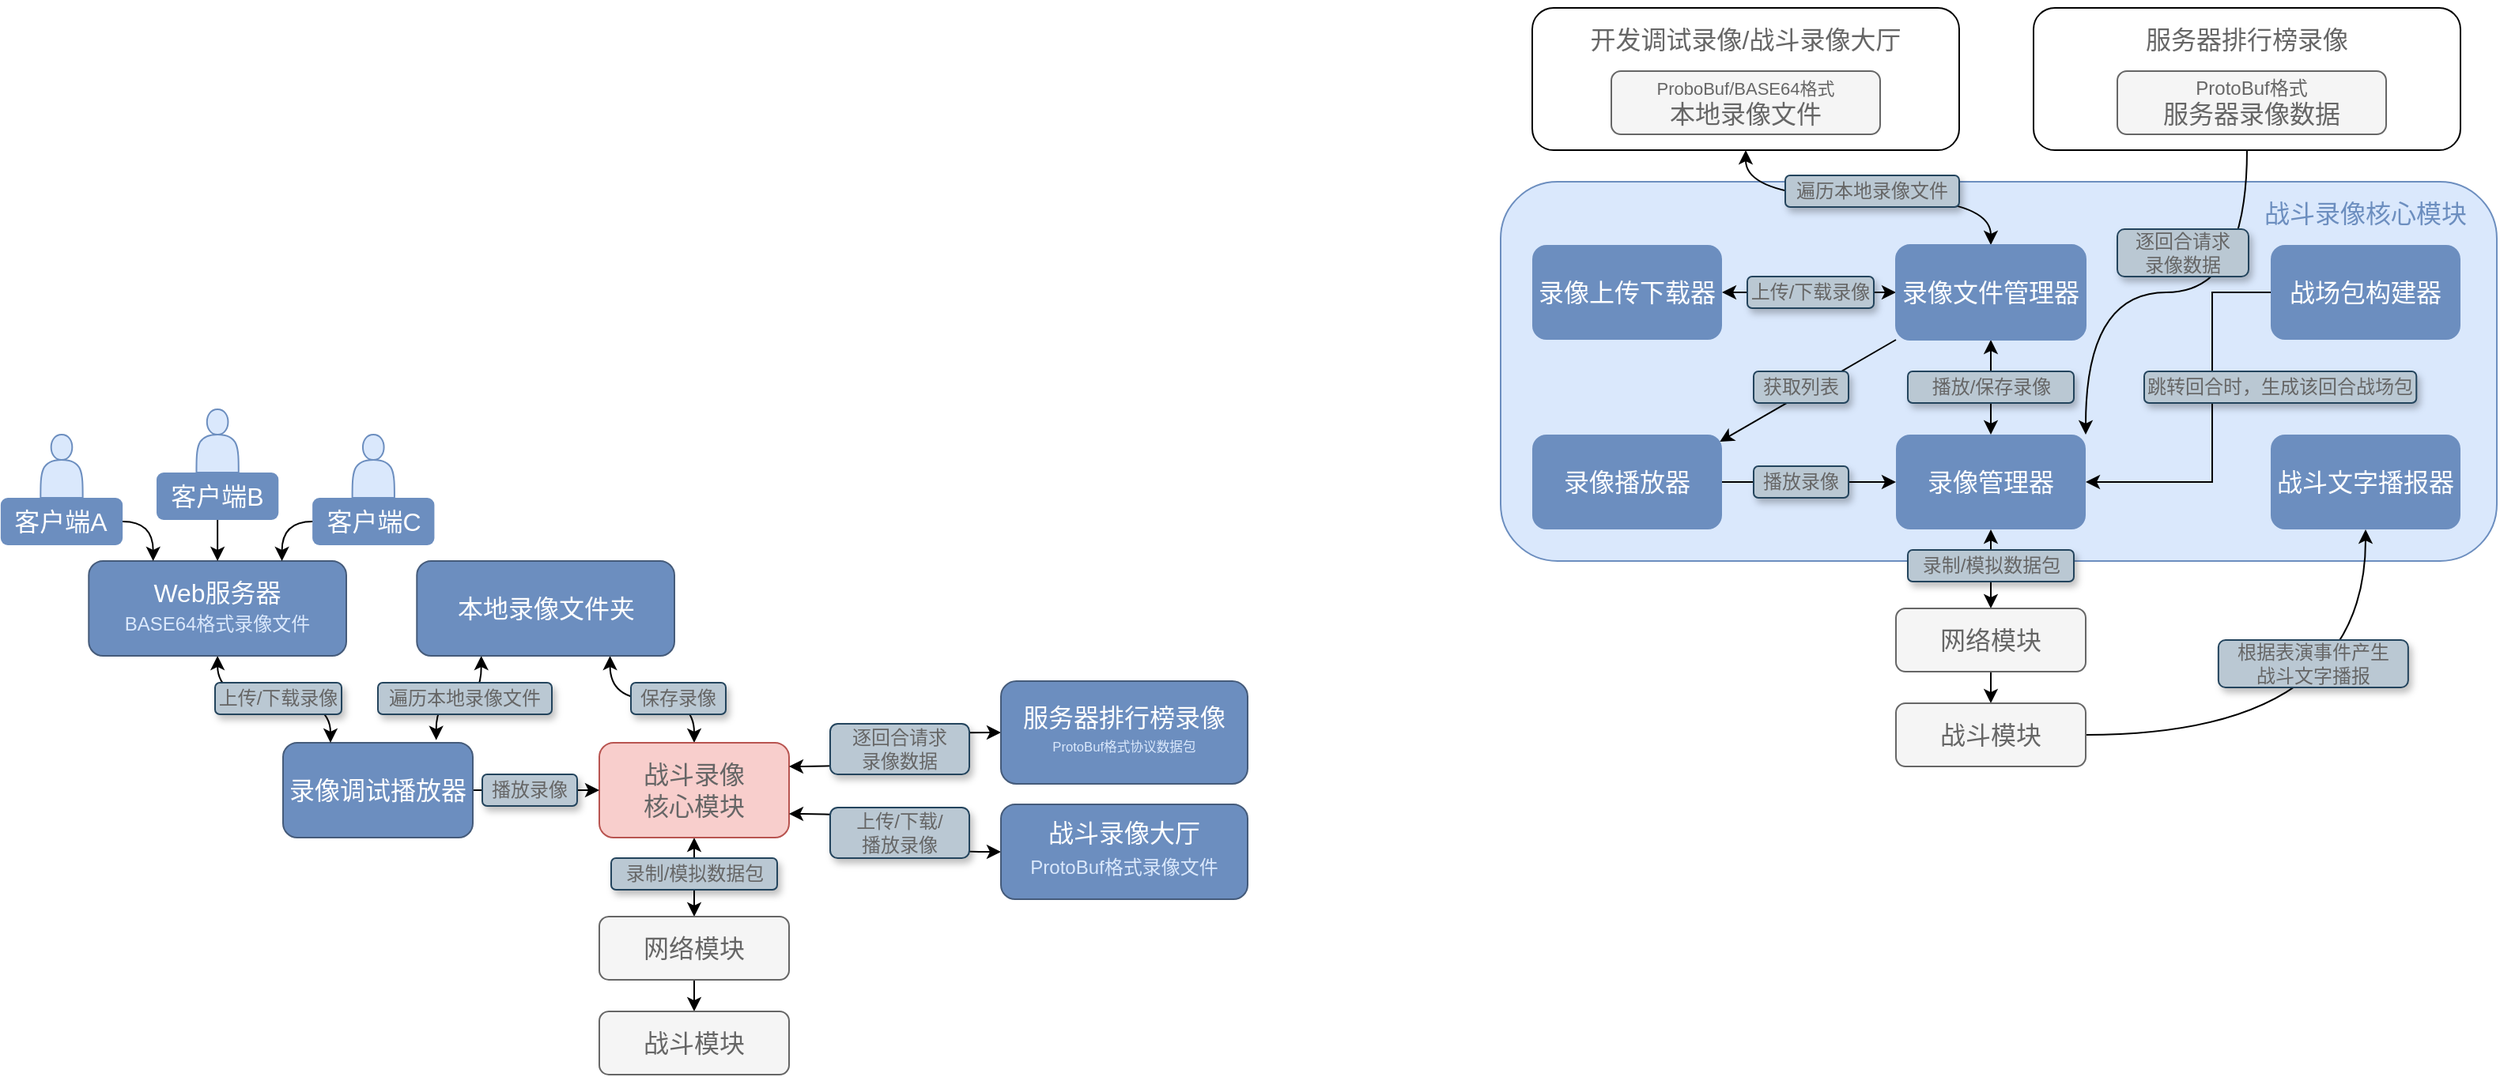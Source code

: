 <mxfile version="12.5.8" type="github">
  <diagram id="rBwII-8od3Iu58Jp_hPn" name="第 1 页">
    <mxGraphModel dx="2635" dy="513" grid="1" gridSize="10" guides="1" tooltips="1" connect="1" arrows="1" fold="1" page="1" pageScale="1" pageWidth="827" pageHeight="1169" math="0" shadow="0">
      <root>
        <mxCell id="0"/>
        <mxCell id="1" parent="0"/>
        <mxCell id="18EafaTd0Z_206U8gu5t-16" value="" style="rounded=1;whiteSpace=wrap;html=1;fillColor=#dae8fc;strokeColor=#6c8ebf;" parent="1" vertex="1">
          <mxGeometry x="-80" y="190" width="630" height="240" as="geometry"/>
        </mxCell>
        <mxCell id="18EafaTd0Z_206U8gu5t-50" style="edgeStyle=orthogonalEdgeStyle;rounded=0;orthogonalLoop=1;jettySize=auto;html=1;exitX=0.5;exitY=1;exitDx=0;exitDy=0;entryX=0.5;entryY=0;entryDx=0;entryDy=0;startArrow=classic;startFill=1;curved=1;" parent="1" source="18EafaTd0Z_206U8gu5t-31" target="18EafaTd0Z_206U8gu5t-3" edge="1">
          <mxGeometry relative="1" as="geometry"/>
        </mxCell>
        <mxCell id="18EafaTd0Z_206U8gu5t-31" value="" style="rounded=1;whiteSpace=wrap;html=1;fillColor=none;" parent="1" vertex="1">
          <mxGeometry x="-60" y="80" width="270" height="90" as="geometry"/>
        </mxCell>
        <mxCell id="18EafaTd0Z_206U8gu5t-51" style="edgeStyle=orthogonalEdgeStyle;curved=1;rounded=0;orthogonalLoop=1;jettySize=auto;html=1;exitX=0.5;exitY=1;exitDx=0;exitDy=0;entryX=1;entryY=0;entryDx=0;entryDy=0;startArrow=none;startFill=0;" parent="1" source="18EafaTd0Z_206U8gu5t-21" target="18EafaTd0Z_206U8gu5t-1" edge="1">
          <mxGeometry relative="1" as="geometry"/>
        </mxCell>
        <mxCell id="18EafaTd0Z_206U8gu5t-21" value="" style="rounded=1;whiteSpace=wrap;html=1;fillColor=none;" parent="1" vertex="1">
          <mxGeometry x="257" y="80" width="270" height="90" as="geometry"/>
        </mxCell>
        <mxCell id="18EafaTd0Z_206U8gu5t-18" style="edgeStyle=orthogonalEdgeStyle;rounded=0;orthogonalLoop=1;jettySize=auto;html=1;startArrow=classic;startFill=1;" parent="1" source="18EafaTd0Z_206U8gu5t-1" target="18EafaTd0Z_206U8gu5t-12" edge="1">
          <mxGeometry relative="1" as="geometry"/>
        </mxCell>
        <mxCell id="18EafaTd0Z_206U8gu5t-27" style="edgeStyle=orthogonalEdgeStyle;rounded=0;orthogonalLoop=1;jettySize=auto;html=1;exitX=0.5;exitY=0;exitDx=0;exitDy=0;entryX=0.5;entryY=1;entryDx=0;entryDy=0;startArrow=classic;startFill=1;" parent="1" source="18EafaTd0Z_206U8gu5t-1" target="18EafaTd0Z_206U8gu5t-3" edge="1">
          <mxGeometry relative="1" as="geometry"/>
        </mxCell>
        <mxCell id="18EafaTd0Z_206U8gu5t-1" value="&lt;font color=&quot;#ffffff&quot;&gt;&lt;span style=&quot;font-size: 16px&quot;&gt;录像管理器&lt;/span&gt;&lt;/font&gt;" style="rounded=1;whiteSpace=wrap;html=1;fillColor=#6C8EBF;strokeColor=none;" parent="1" vertex="1">
          <mxGeometry x="170" y="350" width="120" height="60" as="geometry"/>
        </mxCell>
        <mxCell id="18EafaTd0Z_206U8gu5t-39" style="rounded=0;orthogonalLoop=1;jettySize=auto;html=1;exitX=0;exitY=1;exitDx=0;exitDy=0;entryX=0.988;entryY=0.076;entryDx=0;entryDy=0;entryPerimeter=0;" parent="1" source="18EafaTd0Z_206U8gu5t-3" target="18EafaTd0Z_206U8gu5t-4" edge="1">
          <mxGeometry relative="1" as="geometry"/>
        </mxCell>
        <mxCell id="18EafaTd0Z_206U8gu5t-40" style="edgeStyle=none;rounded=0;orthogonalLoop=1;jettySize=auto;html=1;exitX=0;exitY=0.5;exitDx=0;exitDy=0;entryX=1;entryY=0.5;entryDx=0;entryDy=0;startArrow=classic;startFill=1;" parent="1" source="18EafaTd0Z_206U8gu5t-3" target="18EafaTd0Z_206U8gu5t-15" edge="1">
          <mxGeometry relative="1" as="geometry"/>
        </mxCell>
        <mxCell id="18EafaTd0Z_206U8gu5t-3" value="&lt;font style=&quot;font-size: 16px&quot; color=&quot;#ffffff&quot;&gt;录像文件管理器&lt;/font&gt;" style="rounded=1;whiteSpace=wrap;html=1;fillColor=#6C8EBF;strokeColor=#6c8ebf;" parent="1" vertex="1">
          <mxGeometry x="170" y="230" width="120" height="60" as="geometry"/>
        </mxCell>
        <mxCell id="18EafaTd0Z_206U8gu5t-26" style="edgeStyle=orthogonalEdgeStyle;rounded=0;orthogonalLoop=1;jettySize=auto;html=1;exitX=1;exitY=0.5;exitDx=0;exitDy=0;" parent="1" source="18EafaTd0Z_206U8gu5t-4" target="18EafaTd0Z_206U8gu5t-1" edge="1">
          <mxGeometry relative="1" as="geometry"/>
        </mxCell>
        <mxCell id="18EafaTd0Z_206U8gu5t-4" value="&lt;span style=&quot;font-size: 16px&quot;&gt;&lt;font color=&quot;#ffffff&quot;&gt;录像播放器&lt;/font&gt;&lt;/span&gt;" style="rounded=1;whiteSpace=wrap;html=1;fillColor=#6C8EBF;strokeColor=none;" parent="1" vertex="1">
          <mxGeometry x="-60" y="350" width="120" height="60" as="geometry"/>
        </mxCell>
        <mxCell id="18EafaTd0Z_206U8gu5t-34" style="edgeStyle=orthogonalEdgeStyle;rounded=0;orthogonalLoop=1;jettySize=auto;html=1;exitX=0;exitY=0.5;exitDx=0;exitDy=0;entryX=1;entryY=0.5;entryDx=0;entryDy=0;" parent="1" source="18EafaTd0Z_206U8gu5t-5" target="18EafaTd0Z_206U8gu5t-1" edge="1">
          <mxGeometry relative="1" as="geometry">
            <Array as="points">
              <mxPoint x="370" y="260"/>
              <mxPoint x="370" y="380"/>
            </Array>
          </mxGeometry>
        </mxCell>
        <mxCell id="18EafaTd0Z_206U8gu5t-5" value="&lt;font color=&quot;#ffffff&quot;&gt;&lt;span style=&quot;font-size: 16px&quot;&gt;战场包构建器&lt;/span&gt;&lt;/font&gt;" style="rounded=1;whiteSpace=wrap;html=1;fillColor=#6C8EBF;strokeColor=none;" parent="1" vertex="1">
          <mxGeometry x="407" y="230" width="120" height="60" as="geometry"/>
        </mxCell>
        <mxCell id="18EafaTd0Z_206U8gu5t-6" value="&lt;font color=&quot;#666666&quot;&gt;&lt;span style=&quot;font-size: 11px&quot;&gt;ProboBuf/BASE64格式&lt;br&gt;&lt;/span&gt;&lt;font style=&quot;font-size: 16px&quot;&gt;本地&lt;/font&gt;&lt;span style=&quot;font-size: 16px&quot;&gt;录像文件&lt;/span&gt;&lt;/font&gt;" style="rounded=1;whiteSpace=wrap;html=1;fillColor=#f5f5f5;strokeColor=#666666;fontColor=#333333;" parent="1" vertex="1">
          <mxGeometry x="-10" y="120" width="170" height="40" as="geometry"/>
        </mxCell>
        <mxCell id="18EafaTd0Z_206U8gu5t-7" value="&lt;font color=&quot;#ffffff&quot;&gt;&lt;span style=&quot;font-size: 16px&quot;&gt;战斗文字播报器&lt;/span&gt;&lt;/font&gt;" style="rounded=1;whiteSpace=wrap;html=1;fillColor=#6C8EBF;strokeColor=none;" parent="1" vertex="1">
          <mxGeometry x="407" y="350" width="120" height="60" as="geometry"/>
        </mxCell>
        <mxCell id="18EafaTd0Z_206U8gu5t-11" value="&lt;font color=&quot;#666666&quot;&gt;&lt;font style=&quot;font-size: 12px&quot;&gt;ProtoBuf格式&lt;/font&gt;&lt;br&gt;&lt;span style=&quot;font-size: 16px&quot;&gt;服务器&lt;/span&gt;&lt;font style=&quot;font-size: 16px&quot;&gt;录像数据&lt;/font&gt;&lt;/font&gt;" style="rounded=1;whiteSpace=wrap;html=1;fillColor=#f5f5f5;strokeColor=#666666;fontColor=#333333;" parent="1" vertex="1">
          <mxGeometry x="310" y="120" width="170" height="40" as="geometry"/>
        </mxCell>
        <mxCell id="18EafaTd0Z_206U8gu5t-19" style="edgeStyle=orthogonalEdgeStyle;rounded=0;orthogonalLoop=1;jettySize=auto;html=1;exitX=0.5;exitY=1;exitDx=0;exitDy=0;entryX=0.5;entryY=0;entryDx=0;entryDy=0;" parent="1" source="18EafaTd0Z_206U8gu5t-12" target="18EafaTd0Z_206U8gu5t-13" edge="1">
          <mxGeometry relative="1" as="geometry"/>
        </mxCell>
        <mxCell id="18EafaTd0Z_206U8gu5t-12" value="&lt;font color=&quot;#666666&quot;&gt;&lt;span style=&quot;font-size: 16px&quot;&gt;网络模块&lt;/span&gt;&lt;/font&gt;" style="rounded=1;whiteSpace=wrap;html=1;fillColor=#f5f5f5;strokeColor=#666666;fontColor=#333333;" parent="1" vertex="1">
          <mxGeometry x="170" y="460" width="120" height="40" as="geometry"/>
        </mxCell>
        <mxCell id="18EafaTd0Z_206U8gu5t-20" style="rounded=0;orthogonalLoop=1;jettySize=auto;html=1;exitX=1;exitY=0.5;exitDx=0;exitDy=0;entryX=0.5;entryY=1;entryDx=0;entryDy=0;edgeStyle=orthogonalEdgeStyle;curved=1;" parent="1" source="18EafaTd0Z_206U8gu5t-13" target="18EafaTd0Z_206U8gu5t-7" edge="1">
          <mxGeometry relative="1" as="geometry"/>
        </mxCell>
        <mxCell id="18EafaTd0Z_206U8gu5t-13" value="&lt;font color=&quot;#666666&quot;&gt;&lt;span style=&quot;font-size: 16px&quot;&gt;战斗模块&lt;/span&gt;&lt;/font&gt;" style="rounded=1;whiteSpace=wrap;html=1;fillColor=#f5f5f5;strokeColor=#666666;fontColor=#333333;" parent="1" vertex="1">
          <mxGeometry x="170" y="520" width="120" height="40" as="geometry"/>
        </mxCell>
        <mxCell id="18EafaTd0Z_206U8gu5t-15" value="&lt;font color=&quot;#ffffff&quot;&gt;&lt;span style=&quot;font-size: 16px&quot;&gt;录像上传下载器&lt;/span&gt;&lt;/font&gt;" style="rounded=1;whiteSpace=wrap;html=1;fillColor=#6C8EBF;strokeColor=none;" parent="1" vertex="1">
          <mxGeometry x="-60" y="230" width="120" height="60" as="geometry"/>
        </mxCell>
        <mxCell id="18EafaTd0Z_206U8gu5t-23" value="&lt;font style=&quot;font-size: 16px&quot; color=&quot;#666666&quot;&gt;开发调试录像/战斗录像大厅&lt;/font&gt;" style="text;html=1;strokeColor=none;fillColor=none;align=center;verticalAlign=middle;whiteSpace=wrap;rounded=0;" parent="1" vertex="1">
          <mxGeometry x="-35" y="80" width="220" height="40" as="geometry"/>
        </mxCell>
        <mxCell id="18EafaTd0Z_206U8gu5t-32" value="&lt;span style=&quot;font-size: 16px&quot;&gt;&lt;font color=&quot;#666666&quot;&gt;服务器排行榜录像&lt;/font&gt;&lt;/span&gt;" style="text;html=1;strokeColor=none;fillColor=none;align=center;verticalAlign=middle;whiteSpace=wrap;rounded=0;" parent="1" vertex="1">
          <mxGeometry x="327" y="75" width="130" height="50" as="geometry"/>
        </mxCell>
        <mxCell id="18EafaTd0Z_206U8gu5t-35" value="&lt;font color=&quot;#666666&quot;&gt;根据表演事件产生&lt;br&gt;战斗文字播报&lt;/font&gt;" style="text;html=1;align=center;verticalAlign=middle;whiteSpace=wrap;rounded=1;shadow=1;comic=0;glass=0;fillColor=#bac8d3;strokeColor=#23445d;" parent="1" vertex="1">
          <mxGeometry x="373.93" y="480" width="120" height="30" as="geometry"/>
        </mxCell>
        <mxCell id="18EafaTd0Z_206U8gu5t-37" value="&lt;font color=&quot;#666666&quot;&gt;跳转回合时，生成该回合战场包&lt;/font&gt;" style="text;html=1;align=center;verticalAlign=middle;whiteSpace=wrap;rounded=1;shadow=1;comic=0;glass=0;fillColor=#bac8d3;strokeColor=#23445d;" parent="1" vertex="1">
          <mxGeometry x="327" y="310" width="172.14" height="20" as="geometry"/>
        </mxCell>
        <mxCell id="18EafaTd0Z_206U8gu5t-38" value="&lt;font color=&quot;#6c8ebf&quot; style=&quot;font-size: 16px&quot;&gt;战斗录像核心模块&lt;/font&gt;" style="text;html=1;strokeColor=none;fillColor=none;align=center;verticalAlign=middle;whiteSpace=wrap;rounded=0;shadow=1;glass=0;comic=0;" parent="1" vertex="1">
          <mxGeometry x="402" y="200" width="130" height="20" as="geometry"/>
        </mxCell>
        <mxCell id="18EafaTd0Z_206U8gu5t-42" value="&lt;font color=&quot;#666666&quot;&gt;录制/模拟数据包&lt;/font&gt;" style="text;html=1;align=center;verticalAlign=middle;whiteSpace=wrap;rounded=1;shadow=1;comic=0;glass=0;fillColor=#bac8d3;strokeColor=#23445d;" parent="1" vertex="1">
          <mxGeometry x="177.5" y="423" width="105" height="20" as="geometry"/>
        </mxCell>
        <mxCell id="18EafaTd0Z_206U8gu5t-44" value="&lt;font color=&quot;#666666&quot;&gt;播放录像&lt;/font&gt;" style="text;html=1;align=center;verticalAlign=middle;whiteSpace=wrap;rounded=1;shadow=1;comic=0;glass=0;fillColor=#bac8d3;strokeColor=#23445d;" parent="1" vertex="1">
          <mxGeometry x="80" y="370" width="60" height="20" as="geometry"/>
        </mxCell>
        <mxCell id="18EafaTd0Z_206U8gu5t-45" value="&lt;font color=&quot;#666666&quot;&gt;获取列表&lt;/font&gt;" style="text;html=1;align=center;verticalAlign=middle;whiteSpace=wrap;rounded=1;shadow=1;comic=0;glass=0;fillColor=#bac8d3;strokeColor=#23445d;" parent="1" vertex="1">
          <mxGeometry x="80" y="310" width="60" height="20" as="geometry"/>
        </mxCell>
        <mxCell id="18EafaTd0Z_206U8gu5t-46" value="&lt;font color=&quot;#666666&quot;&gt;播放/保存录像&lt;/font&gt;" style="text;html=1;align=center;verticalAlign=middle;whiteSpace=wrap;rounded=1;shadow=1;comic=0;glass=0;fillColor=#bac8d3;strokeColor=#23445d;" parent="1" vertex="1">
          <mxGeometry x="177.5" y="310" width="105" height="20" as="geometry"/>
        </mxCell>
        <mxCell id="18EafaTd0Z_206U8gu5t-48" value="&lt;font color=&quot;#666666&quot;&gt;遍历本地录像文件&lt;/font&gt;" style="text;html=1;align=center;verticalAlign=middle;whiteSpace=wrap;rounded=1;shadow=1;comic=0;glass=0;fillColor=#bac8d3;strokeColor=#23445d;" parent="1" vertex="1">
          <mxGeometry x="100" y="186" width="110" height="20" as="geometry"/>
        </mxCell>
        <mxCell id="18EafaTd0Z_206U8gu5t-49" value="&lt;font color=&quot;#666666&quot;&gt;上传/下载录像&lt;/font&gt;" style="text;html=1;align=center;verticalAlign=middle;whiteSpace=wrap;rounded=1;shadow=1;comic=0;glass=0;fillColor=#bac8d3;strokeColor=#23445d;" parent="1" vertex="1">
          <mxGeometry x="76" y="250" width="80" height="20" as="geometry"/>
        </mxCell>
        <mxCell id="18EafaTd0Z_206U8gu5t-52" value="&lt;font color=&quot;#666666&quot;&gt;逐回合请求&lt;br&gt;录像数据&lt;/font&gt;" style="text;html=1;align=center;verticalAlign=middle;whiteSpace=wrap;rounded=1;shadow=1;comic=0;glass=0;fillColor=#bac8d3;strokeColor=#23445d;" parent="1" vertex="1">
          <mxGeometry x="310" y="220" width="83" height="30" as="geometry"/>
        </mxCell>
        <mxCell id="1h4kW-eVLY-6i_dEA7Pz-6" style="edgeStyle=orthogonalEdgeStyle;rounded=0;orthogonalLoop=1;jettySize=auto;html=1;startArrow=classic;startFill=1;" edge="1" parent="1" source="1h4kW-eVLY-6i_dEA7Pz-8" target="1h4kW-eVLY-6i_dEA7Pz-20">
          <mxGeometry relative="1" as="geometry"/>
        </mxCell>
        <mxCell id="1h4kW-eVLY-6i_dEA7Pz-75" style="edgeStyle=orthogonalEdgeStyle;curved=1;rounded=0;orthogonalLoop=1;jettySize=auto;html=1;exitX=0.5;exitY=0;exitDx=0;exitDy=0;entryX=0.75;entryY=1;entryDx=0;entryDy=0;startArrow=classic;startFill=1;" edge="1" parent="1" source="1h4kW-eVLY-6i_dEA7Pz-8" target="1h4kW-eVLY-6i_dEA7Pz-66">
          <mxGeometry relative="1" as="geometry"/>
        </mxCell>
        <mxCell id="1h4kW-eVLY-6i_dEA7Pz-8" value="&lt;span style=&quot;font-size: 16px&quot;&gt;&lt;font color=&quot;#666666&quot;&gt;战斗录像&lt;br&gt;核心模块&lt;/font&gt;&lt;/span&gt;" style="rounded=1;whiteSpace=wrap;html=1;fillColor=#f8cecc;strokeColor=#b85450;" vertex="1" parent="1">
          <mxGeometry x="-650" y="545" width="120" height="60" as="geometry"/>
        </mxCell>
        <mxCell id="1h4kW-eVLY-6i_dEA7Pz-12" style="edgeStyle=orthogonalEdgeStyle;rounded=0;orthogonalLoop=1;jettySize=auto;html=1;exitX=1;exitY=0.5;exitDx=0;exitDy=0;entryX=0;entryY=0.5;entryDx=0;entryDy=0;" edge="1" parent="1" source="1h4kW-eVLY-6i_dEA7Pz-13" target="1h4kW-eVLY-6i_dEA7Pz-8">
          <mxGeometry relative="1" as="geometry">
            <mxPoint x="-610" y="575" as="targetPoint"/>
          </mxGeometry>
        </mxCell>
        <mxCell id="1h4kW-eVLY-6i_dEA7Pz-13" value="&lt;span style=&quot;font-size: 16px&quot;&gt;&lt;font color=&quot;#ffffff&quot;&gt;录像调试播放器&lt;/font&gt;&lt;/span&gt;" style="rounded=1;whiteSpace=wrap;html=1;fillColor=#6C8EBF;strokeColor=#455B7A;" vertex="1" parent="1">
          <mxGeometry x="-850" y="545" width="120" height="60" as="geometry"/>
        </mxCell>
        <mxCell id="1h4kW-eVLY-6i_dEA7Pz-19" style="edgeStyle=orthogonalEdgeStyle;rounded=0;orthogonalLoop=1;jettySize=auto;html=1;exitX=0.5;exitY=1;exitDx=0;exitDy=0;entryX=0.5;entryY=0;entryDx=0;entryDy=0;" edge="1" parent="1" source="1h4kW-eVLY-6i_dEA7Pz-20" target="1h4kW-eVLY-6i_dEA7Pz-22">
          <mxGeometry relative="1" as="geometry"/>
        </mxCell>
        <mxCell id="1h4kW-eVLY-6i_dEA7Pz-20" value="&lt;font color=&quot;#666666&quot;&gt;&lt;span style=&quot;font-size: 16px&quot;&gt;网络模块&lt;/span&gt;&lt;/font&gt;" style="rounded=1;whiteSpace=wrap;html=1;fillColor=#f5f5f5;strokeColor=#666666;fontColor=#333333;" vertex="1" parent="1">
          <mxGeometry x="-650" y="655" width="120" height="40" as="geometry"/>
        </mxCell>
        <mxCell id="1h4kW-eVLY-6i_dEA7Pz-22" value="&lt;font color=&quot;#666666&quot;&gt;&lt;span style=&quot;font-size: 16px&quot;&gt;战斗模块&lt;/span&gt;&lt;/font&gt;" style="rounded=1;whiteSpace=wrap;html=1;fillColor=#f5f5f5;strokeColor=#666666;fontColor=#333333;" vertex="1" parent="1">
          <mxGeometry x="-650" y="715" width="120" height="40" as="geometry"/>
        </mxCell>
        <mxCell id="1h4kW-eVLY-6i_dEA7Pz-29" value="&lt;font color=&quot;#666666&quot;&gt;录制/模拟数据包&lt;/font&gt;" style="text;html=1;align=center;verticalAlign=middle;whiteSpace=wrap;rounded=1;shadow=1;comic=0;glass=0;fillColor=#bac8d3;strokeColor=#23445d;" vertex="1" parent="1">
          <mxGeometry x="-642.5" y="618" width="105" height="20" as="geometry"/>
        </mxCell>
        <mxCell id="1h4kW-eVLY-6i_dEA7Pz-30" value="&lt;font color=&quot;#666666&quot;&gt;播放录像&lt;/font&gt;" style="text;html=1;align=center;verticalAlign=middle;whiteSpace=wrap;rounded=1;shadow=1;comic=0;glass=0;fillColor=#bac8d3;strokeColor=#23445d;" vertex="1" parent="1">
          <mxGeometry x="-724" y="565" width="60" height="20" as="geometry"/>
        </mxCell>
        <mxCell id="1h4kW-eVLY-6i_dEA7Pz-71" style="edgeStyle=orthogonalEdgeStyle;curved=1;rounded=0;orthogonalLoop=1;jettySize=auto;html=1;exitX=0.5;exitY=1;exitDx=0;exitDy=0;entryX=0.25;entryY=0;entryDx=0;entryDy=0;startArrow=classic;startFill=1;" edge="1" parent="1" source="1h4kW-eVLY-6i_dEA7Pz-38" target="1h4kW-eVLY-6i_dEA7Pz-13">
          <mxGeometry relative="1" as="geometry"/>
        </mxCell>
        <mxCell id="1h4kW-eVLY-6i_dEA7Pz-38" value="&lt;span style=&quot;color: rgb(255 , 255 , 255) ; font-size: 16px&quot;&gt;Web服务器&lt;/span&gt;&lt;br&gt;&lt;font style=&quot;font-size: 12px ; line-height: 160%&quot; color=&quot;#dae8fc&quot;&gt;BASE64格式录像文件&lt;/font&gt;" style="rounded=1;whiteSpace=wrap;html=1;fillColor=#6C8EBF;strokeColor=#455B7A;" vertex="1" parent="1">
          <mxGeometry x="-972.86" y="430" width="162.86" height="60" as="geometry"/>
        </mxCell>
        <mxCell id="1h4kW-eVLY-6i_dEA7Pz-44" value="" style="group" vertex="1" connectable="0" parent="1">
          <mxGeometry x="-1028.57" y="330" width="77.14" height="90" as="geometry"/>
        </mxCell>
        <mxCell id="1h4kW-eVLY-6i_dEA7Pz-39" value="&lt;font color=&quot;#ffffff&quot;&gt;&lt;span style=&quot;font-size: 16px&quot;&gt;客户端A&lt;/span&gt;&lt;/font&gt;" style="rounded=1;whiteSpace=wrap;html=1;fillColor=#6C8EBF;strokeColor=none;" vertex="1" parent="1h4kW-eVLY-6i_dEA7Pz-44">
          <mxGeometry y="60" width="77.14" height="30" as="geometry"/>
        </mxCell>
        <mxCell id="1h4kW-eVLY-6i_dEA7Pz-41" value="" style="shape=actor;whiteSpace=wrap;html=1;fillColor=#dae8fc;strokeColor=#6c8ebf;" vertex="1" parent="1h4kW-eVLY-6i_dEA7Pz-44">
          <mxGeometry x="25.23" y="20" width="26.67" height="40" as="geometry"/>
        </mxCell>
        <mxCell id="1h4kW-eVLY-6i_dEA7Pz-45" value="" style="group" vertex="1" connectable="0" parent="1">
          <mxGeometry x="-931.43" y="300" width="77.14" height="90" as="geometry"/>
        </mxCell>
        <mxCell id="1h4kW-eVLY-6i_dEA7Pz-46" value="&lt;font color=&quot;#ffffff&quot;&gt;&lt;span style=&quot;font-size: 16px&quot;&gt;客户端B&lt;/span&gt;&lt;/font&gt;" style="rounded=1;whiteSpace=wrap;html=1;fillColor=#6C8EBF;strokeColor=none;" vertex="1" parent="1h4kW-eVLY-6i_dEA7Pz-45">
          <mxGeometry x="1.43" y="74" width="77.14" height="30" as="geometry"/>
        </mxCell>
        <mxCell id="1h4kW-eVLY-6i_dEA7Pz-47" value="" style="shape=actor;whiteSpace=wrap;html=1;fillColor=#dae8fc;strokeColor=#6c8ebf;" vertex="1" parent="1h4kW-eVLY-6i_dEA7Pz-45">
          <mxGeometry x="26.66" y="34" width="26.67" height="40" as="geometry"/>
        </mxCell>
        <mxCell id="1h4kW-eVLY-6i_dEA7Pz-48" value="" style="group" vertex="1" connectable="0" parent="1">
          <mxGeometry x="-831.43" y="330" width="77.14" height="90" as="geometry"/>
        </mxCell>
        <mxCell id="1h4kW-eVLY-6i_dEA7Pz-49" value="&lt;font color=&quot;#ffffff&quot;&gt;&lt;span style=&quot;font-size: 16px&quot;&gt;客户端C&lt;/span&gt;&lt;/font&gt;" style="rounded=1;whiteSpace=wrap;html=1;fillColor=#6C8EBF;strokeColor=none;" vertex="1" parent="1h4kW-eVLY-6i_dEA7Pz-48">
          <mxGeometry y="60" width="77.14" height="30" as="geometry"/>
        </mxCell>
        <mxCell id="1h4kW-eVLY-6i_dEA7Pz-50" value="" style="shape=actor;whiteSpace=wrap;html=1;fillColor=#dae8fc;strokeColor=#6c8ebf;" vertex="1" parent="1h4kW-eVLY-6i_dEA7Pz-48">
          <mxGeometry x="25.23" y="20" width="26.67" height="40" as="geometry"/>
        </mxCell>
        <mxCell id="1h4kW-eVLY-6i_dEA7Pz-55" style="edgeStyle=orthogonalEdgeStyle;curved=1;rounded=0;orthogonalLoop=1;jettySize=auto;html=1;exitX=0.5;exitY=1;exitDx=0;exitDy=0;entryX=0.5;entryY=0;entryDx=0;entryDy=0;" edge="1" parent="1" source="1h4kW-eVLY-6i_dEA7Pz-46" target="1h4kW-eVLY-6i_dEA7Pz-38">
          <mxGeometry relative="1" as="geometry">
            <mxPoint x="-891.552" y="419.759" as="targetPoint"/>
          </mxGeometry>
        </mxCell>
        <mxCell id="1h4kW-eVLY-6i_dEA7Pz-56" style="edgeStyle=orthogonalEdgeStyle;curved=1;rounded=0;orthogonalLoop=1;jettySize=auto;html=1;exitX=0;exitY=0.5;exitDx=0;exitDy=0;entryX=0.75;entryY=0;entryDx=0;entryDy=0;" edge="1" parent="1" source="1h4kW-eVLY-6i_dEA7Pz-49" target="1h4kW-eVLY-6i_dEA7Pz-38">
          <mxGeometry relative="1" as="geometry">
            <mxPoint x="-850.862" y="419.759" as="targetPoint"/>
          </mxGeometry>
        </mxCell>
        <mxCell id="1h4kW-eVLY-6i_dEA7Pz-57" style="edgeStyle=orthogonalEdgeStyle;curved=1;rounded=0;orthogonalLoop=1;jettySize=auto;html=1;exitX=1;exitY=0.5;exitDx=0;exitDy=0;entryX=0.25;entryY=0;entryDx=0;entryDy=0;" edge="1" parent="1" source="1h4kW-eVLY-6i_dEA7Pz-39" target="1h4kW-eVLY-6i_dEA7Pz-38">
          <mxGeometry relative="1" as="geometry">
            <mxPoint x="-932.241" y="419.759" as="targetPoint"/>
          </mxGeometry>
        </mxCell>
        <mxCell id="1h4kW-eVLY-6i_dEA7Pz-59" value="&lt;font color=&quot;#666666&quot;&gt;上传/下载录像&lt;/font&gt;" style="text;html=1;align=center;verticalAlign=middle;whiteSpace=wrap;rounded=1;shadow=1;comic=0;glass=0;fillColor=#bac8d3;strokeColor=#23445d;" vertex="1" parent="1">
          <mxGeometry x="-893" y="507" width="80" height="20" as="geometry"/>
        </mxCell>
        <mxCell id="1h4kW-eVLY-6i_dEA7Pz-63" style="edgeStyle=orthogonalEdgeStyle;curved=1;rounded=0;orthogonalLoop=1;jettySize=auto;html=1;exitX=0;exitY=0.5;exitDx=0;exitDy=0;entryX=1;entryY=0.25;entryDx=0;entryDy=0;startArrow=classic;startFill=1;" edge="1" parent="1" source="1h4kW-eVLY-6i_dEA7Pz-60" target="1h4kW-eVLY-6i_dEA7Pz-8">
          <mxGeometry relative="1" as="geometry"/>
        </mxCell>
        <mxCell id="1h4kW-eVLY-6i_dEA7Pz-60" value="&lt;span style=&quot;color: rgb(255 , 255 , 255) ; font-size: 16px&quot;&gt;服务器排行榜录像&lt;/span&gt;&lt;br&gt;&lt;font style=&quot;line-height: 150%&quot; color=&quot;#dae8fc&quot; size=&quot;1&quot;&gt;&lt;sup style=&quot;line-height: 198%&quot;&gt;ProtoBuf格式协议数据包&lt;/sup&gt;&lt;/font&gt;" style="rounded=1;whiteSpace=wrap;html=1;fillColor=#6C8EBF;strokeColor=#455B7A;" vertex="1" parent="1">
          <mxGeometry x="-396" y="506" width="156" height="65" as="geometry"/>
        </mxCell>
        <mxCell id="1h4kW-eVLY-6i_dEA7Pz-64" style="edgeStyle=orthogonalEdgeStyle;curved=1;rounded=0;orthogonalLoop=1;jettySize=auto;html=1;exitX=0;exitY=0.5;exitDx=0;exitDy=0;entryX=1;entryY=0.75;entryDx=0;entryDy=0;startArrow=classic;startFill=1;" edge="1" parent="1" source="1h4kW-eVLY-6i_dEA7Pz-61" target="1h4kW-eVLY-6i_dEA7Pz-8">
          <mxGeometry relative="1" as="geometry"/>
        </mxCell>
        <mxCell id="1h4kW-eVLY-6i_dEA7Pz-61" value="&lt;span style=&quot;color: rgb(255 , 255 , 255) ; font-size: 16px&quot;&gt;战斗录像大厅&lt;/span&gt;&lt;br&gt;&lt;font style=&quot;line-height: 200% ; font-size: 12px&quot; color=&quot;#dae8fc&quot;&gt;ProtoBuf格式录像文件&lt;/font&gt;" style="rounded=1;whiteSpace=wrap;html=1;fillColor=#6C8EBF;strokeColor=#455B7A;" vertex="1" parent="1">
          <mxGeometry x="-396" y="584" width="156" height="60" as="geometry"/>
        </mxCell>
        <mxCell id="1h4kW-eVLY-6i_dEA7Pz-67" style="edgeStyle=orthogonalEdgeStyle;curved=1;rounded=0;orthogonalLoop=1;jettySize=auto;html=1;exitX=0.25;exitY=1;exitDx=0;exitDy=0;entryX=0.807;entryY=-0.028;entryDx=0;entryDy=0;startArrow=classic;startFill=1;entryPerimeter=0;" edge="1" parent="1" source="1h4kW-eVLY-6i_dEA7Pz-66" target="1h4kW-eVLY-6i_dEA7Pz-13">
          <mxGeometry relative="1" as="geometry"/>
        </mxCell>
        <mxCell id="1h4kW-eVLY-6i_dEA7Pz-66" value="&lt;font color=&quot;#ffffff&quot;&gt;&lt;span style=&quot;font-size: 16px&quot;&gt;本地录像文件夹&lt;/span&gt;&lt;br&gt;&lt;/font&gt;" style="rounded=1;whiteSpace=wrap;html=1;fillColor=#6C8EBF;strokeColor=#455B7A;" vertex="1" parent="1">
          <mxGeometry x="-765.36" y="430" width="162.86" height="60" as="geometry"/>
        </mxCell>
        <mxCell id="1h4kW-eVLY-6i_dEA7Pz-33" value="&lt;font color=&quot;#666666&quot;&gt;遍历本地录像文件&lt;/font&gt;" style="text;html=1;align=center;verticalAlign=middle;whiteSpace=wrap;rounded=1;shadow=1;comic=0;glass=0;fillColor=#bac8d3;strokeColor=#23445d;" vertex="1" parent="1">
          <mxGeometry x="-790" y="507" width="110" height="20" as="geometry"/>
        </mxCell>
        <mxCell id="1h4kW-eVLY-6i_dEA7Pz-35" value="&lt;font color=&quot;#666666&quot;&gt;逐回合请求&lt;br&gt;录像数据&lt;/font&gt;" style="text;html=1;align=center;verticalAlign=middle;whiteSpace=wrap;rounded=1;shadow=1;comic=0;glass=0;fillColor=#bac8d3;strokeColor=#23445d;" vertex="1" parent="1">
          <mxGeometry x="-504" y="533" width="88" height="32" as="geometry"/>
        </mxCell>
        <mxCell id="1h4kW-eVLY-6i_dEA7Pz-32" value="&lt;font color=&quot;#666666&quot;&gt;上传/下载/&lt;br&gt;播放录像&lt;/font&gt;" style="text;html=1;align=center;verticalAlign=middle;whiteSpace=wrap;rounded=1;shadow=1;comic=0;glass=0;fillColor=#bac8d3;strokeColor=#23445d;" vertex="1" parent="1">
          <mxGeometry x="-504" y="586" width="88" height="32" as="geometry"/>
        </mxCell>
        <mxCell id="1h4kW-eVLY-6i_dEA7Pz-76" value="&lt;font color=&quot;#666666&quot;&gt;保存录像&lt;/font&gt;" style="text;html=1;align=center;verticalAlign=middle;whiteSpace=wrap;rounded=1;shadow=1;comic=0;glass=0;fillColor=#bac8d3;strokeColor=#23445d;" vertex="1" parent="1">
          <mxGeometry x="-630" y="507" width="60" height="20" as="geometry"/>
        </mxCell>
      </root>
    </mxGraphModel>
  </diagram>
</mxfile>
